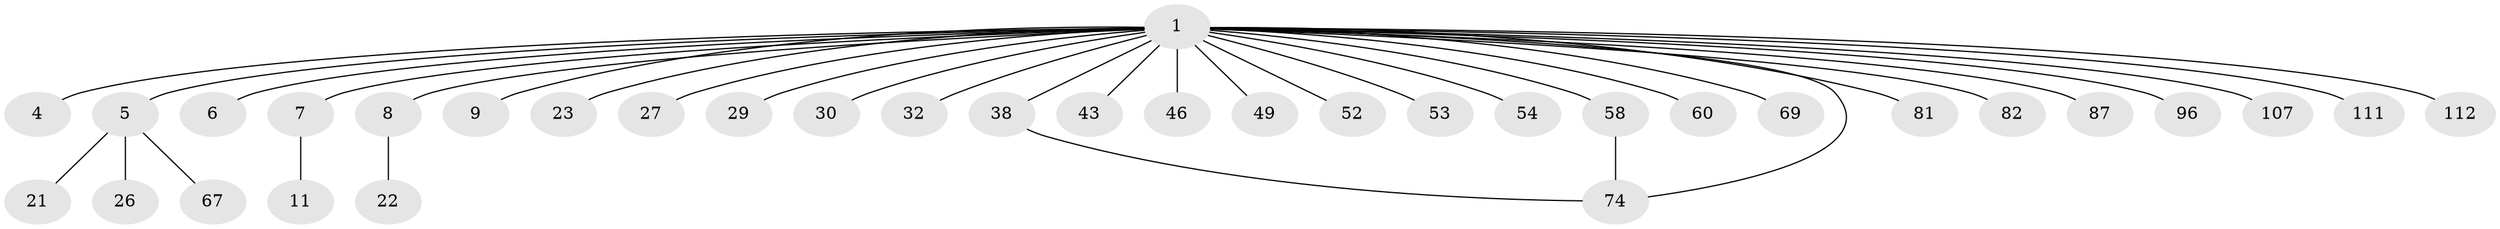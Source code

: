 // original degree distribution, {10: 0.00847457627118644, 19: 0.00847457627118644, 12: 0.00847457627118644, 1: 0.5508474576271186, 9: 0.00847457627118644, 2: 0.2288135593220339, 5: 0.01694915254237288, 3: 0.15254237288135594, 4: 0.00847457627118644, 7: 0.00847457627118644}
// Generated by graph-tools (version 1.1) at 2025/18/03/04/25 18:18:03]
// undirected, 35 vertices, 36 edges
graph export_dot {
graph [start="1"]
  node [color=gray90,style=filled];
  1 [super="+3+16+2+14+18+101+51"];
  4;
  5 [super="+10+13+15+47+35"];
  6;
  7;
  8 [super="+34+115+31"];
  9 [super="+77"];
  11 [super="+42"];
  21;
  22 [super="+61"];
  23 [super="+73+102+64"];
  26;
  27 [super="+44+55"];
  29 [super="+68+56"];
  30 [super="+62+45"];
  32 [super="+33"];
  38 [super="+79"];
  43;
  46 [super="+78"];
  49;
  52;
  53;
  54 [super="+59"];
  58;
  60;
  67;
  69;
  74 [super="+85"];
  81;
  82 [super="+83"];
  87 [super="+92"];
  96;
  107;
  111;
  112;
  1 -- 6;
  1 -- 7;
  1 -- 9;
  1 -- 4;
  1 -- 69;
  1 -- 8 [weight=2];
  1 -- 74;
  1 -- 52;
  1 -- 23;
  1 -- 58;
  1 -- 29;
  1 -- 30;
  1 -- 38;
  1 -- 5 [weight=2];
  1 -- 81;
  1 -- 82;
  1 -- 87;
  1 -- 27;
  1 -- 32;
  1 -- 96;
  1 -- 43;
  1 -- 107;
  1 -- 46;
  1 -- 111;
  1 -- 112;
  1 -- 49;
  1 -- 54;
  1 -- 60;
  1 -- 53;
  5 -- 21;
  5 -- 26;
  5 -- 67;
  7 -- 11;
  8 -- 22;
  38 -- 74;
  58 -- 74;
}
